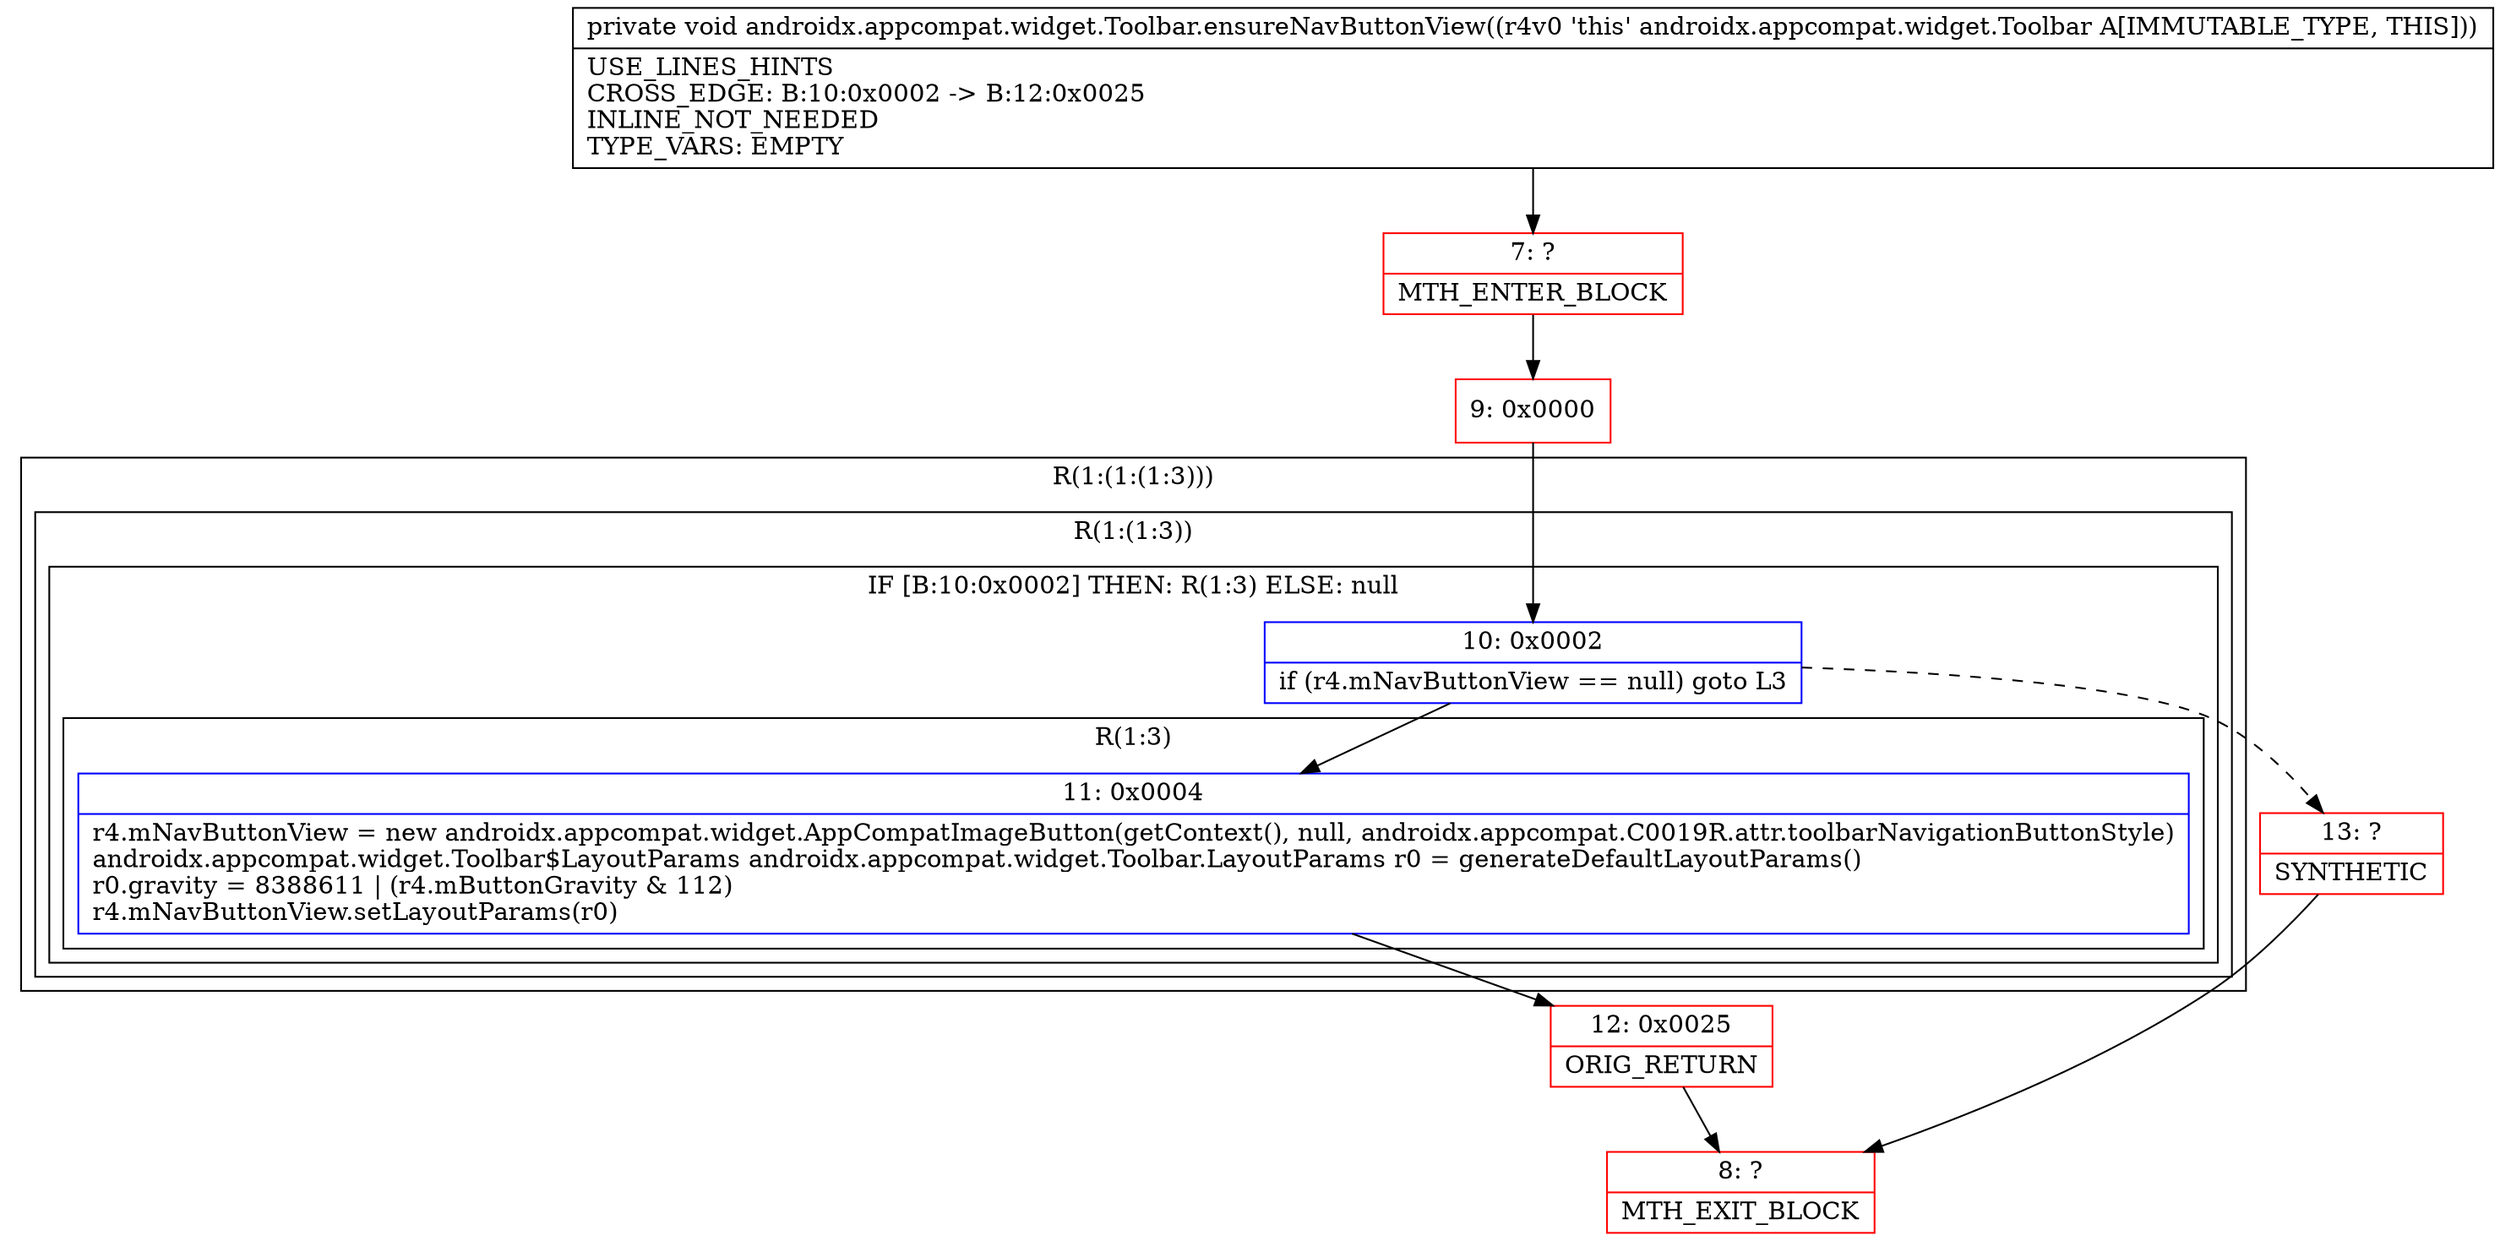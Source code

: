 digraph "CFG forandroidx.appcompat.widget.Toolbar.ensureNavButtonView()V" {
subgraph cluster_Region_1405643977 {
label = "R(1:(1:(1:3)))";
node [shape=record,color=blue];
subgraph cluster_Region_565858765 {
label = "R(1:(1:3))";
node [shape=record,color=blue];
subgraph cluster_IfRegion_501475703 {
label = "IF [B:10:0x0002] THEN: R(1:3) ELSE: null";
node [shape=record,color=blue];
Node_10 [shape=record,label="{10\:\ 0x0002|if (r4.mNavButtonView == null) goto L3\l}"];
subgraph cluster_Region_1108451850 {
label = "R(1:3)";
node [shape=record,color=blue];
Node_11 [shape=record,label="{11\:\ 0x0004|r4.mNavButtonView = new androidx.appcompat.widget.AppCompatImageButton(getContext(), null, androidx.appcompat.C0019R.attr.toolbarNavigationButtonStyle)\landroidx.appcompat.widget.Toolbar$LayoutParams androidx.appcompat.widget.Toolbar.LayoutParams r0 = generateDefaultLayoutParams()\lr0.gravity = 8388611 \| (r4.mButtonGravity & 112)\lr4.mNavButtonView.setLayoutParams(r0)\l}"];
}
}
}
}
Node_7 [shape=record,color=red,label="{7\:\ ?|MTH_ENTER_BLOCK\l}"];
Node_9 [shape=record,color=red,label="{9\:\ 0x0000}"];
Node_12 [shape=record,color=red,label="{12\:\ 0x0025|ORIG_RETURN\l}"];
Node_8 [shape=record,color=red,label="{8\:\ ?|MTH_EXIT_BLOCK\l}"];
Node_13 [shape=record,color=red,label="{13\:\ ?|SYNTHETIC\l}"];
MethodNode[shape=record,label="{private void androidx.appcompat.widget.Toolbar.ensureNavButtonView((r4v0 'this' androidx.appcompat.widget.Toolbar A[IMMUTABLE_TYPE, THIS]))  | USE_LINES_HINTS\lCROSS_EDGE: B:10:0x0002 \-\> B:12:0x0025\lINLINE_NOT_NEEDED\lTYPE_VARS: EMPTY\l}"];
MethodNode -> Node_7;Node_10 -> Node_11;
Node_10 -> Node_13[style=dashed];
Node_11 -> Node_12;
Node_7 -> Node_9;
Node_9 -> Node_10;
Node_12 -> Node_8;
Node_13 -> Node_8;
}

